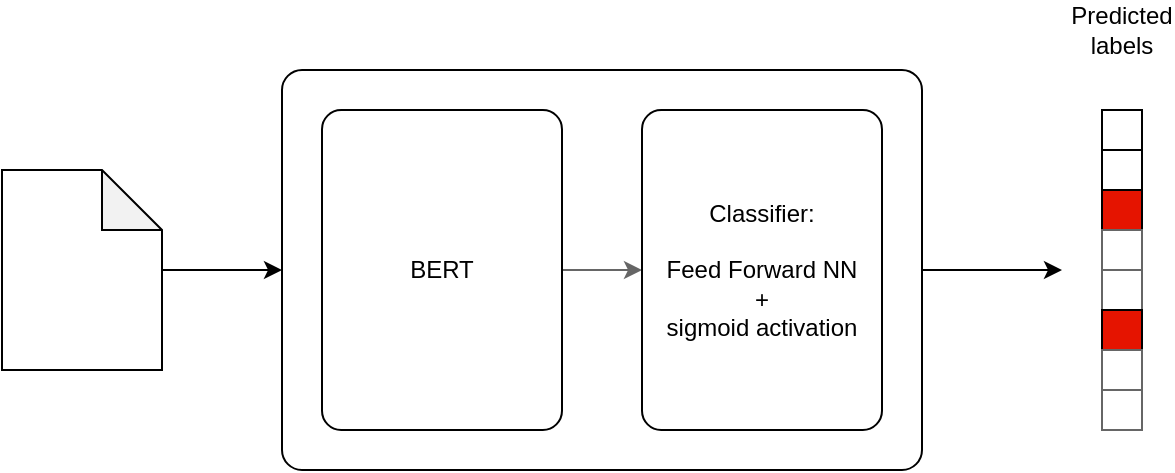 <mxfile version="15.2.7" type="device"><diagram id="S5rUGEZQCTpmKV0xd-0v" name="Page-1"><mxGraphModel dx="815" dy="472" grid="1" gridSize="10" guides="1" tooltips="1" connect="1" arrows="1" fold="1" page="1" pageScale="1" pageWidth="1100" pageHeight="850" math="0" shadow="0"><root><mxCell id="0"/><mxCell id="1" parent="0"/><mxCell id="sOFoK67AZkwPRnWaEK0Z-18" style="edgeStyle=orthogonalEdgeStyle;rounded=0;orthogonalLoop=1;jettySize=auto;html=1;exitX=1;exitY=0.5;exitDx=0;exitDy=0;" edge="1" parent="1" source="sOFoK67AZkwPRnWaEK0Z-5"><mxGeometry relative="1" as="geometry"><mxPoint x="720" y="400" as="targetPoint"/></mxGeometry></mxCell><mxCell id="sOFoK67AZkwPRnWaEK0Z-5" value="" style="rounded=1;whiteSpace=wrap;html=1;fillColor=none;arcSize=5;" vertex="1" parent="1"><mxGeometry x="330" y="300" width="320" height="200" as="geometry"/></mxCell><mxCell id="sOFoK67AZkwPRnWaEK0Z-7" style="edgeStyle=orthogonalEdgeStyle;rounded=0;orthogonalLoop=1;jettySize=auto;html=1;entryX=0;entryY=0.5;entryDx=0;entryDy=0;" edge="1" parent="1" source="sOFoK67AZkwPRnWaEK0Z-1" target="sOFoK67AZkwPRnWaEK0Z-5"><mxGeometry relative="1" as="geometry"/></mxCell><mxCell id="sOFoK67AZkwPRnWaEK0Z-1" value="" style="shape=note;whiteSpace=wrap;html=1;backgroundOutline=1;darkOpacity=0.05;fillColor=none;strokeColor=#000000;" vertex="1" parent="1"><mxGeometry x="190" y="350" width="80" height="100" as="geometry"/></mxCell><mxCell id="sOFoK67AZkwPRnWaEK0Z-6" style="edgeStyle=orthogonalEdgeStyle;rounded=0;orthogonalLoop=1;jettySize=auto;html=1;entryX=0;entryY=0.5;entryDx=0;entryDy=0;strokeColor=#666666;" edge="1" parent="1" source="sOFoK67AZkwPRnWaEK0Z-2" target="sOFoK67AZkwPRnWaEK0Z-3"><mxGeometry relative="1" as="geometry"/></mxCell><mxCell id="sOFoK67AZkwPRnWaEK0Z-2" value="BERT" style="rounded=1;whiteSpace=wrap;html=1;arcSize=8;" vertex="1" parent="1"><mxGeometry x="350" y="320" width="120" height="160" as="geometry"/></mxCell><mxCell id="sOFoK67AZkwPRnWaEK0Z-3" value="Classifier:&lt;br&gt;&lt;br&gt;Feed Forward NN&lt;br&gt;+&lt;br&gt;sigmoid activation" style="rounded=1;whiteSpace=wrap;html=1;arcSize=8;" vertex="1" parent="1"><mxGeometry x="510" y="320" width="120" height="160" as="geometry"/></mxCell><mxCell id="sOFoK67AZkwPRnWaEK0Z-9" value="" style="rounded=0;whiteSpace=wrap;html=1;fillColor=none;strokeColor=#000000;fontColor=#333333;" vertex="1" parent="1"><mxGeometry x="740" y="320" width="20" height="20" as="geometry"/></mxCell><mxCell id="sOFoK67AZkwPRnWaEK0Z-10" value="" style="rounded=0;whiteSpace=wrap;html=1;" vertex="1" parent="1"><mxGeometry x="740" y="340" width="20" height="20" as="geometry"/></mxCell><mxCell id="sOFoK67AZkwPRnWaEK0Z-11" value="" style="rounded=0;whiteSpace=wrap;html=1;fillColor=#e51400;strokeColor=#000000;fontColor=#ffffff;" vertex="1" parent="1"><mxGeometry x="740" y="360" width="20" height="20" as="geometry"/></mxCell><mxCell id="sOFoK67AZkwPRnWaEK0Z-12" value="" style="rounded=0;whiteSpace=wrap;html=1;fillColor=none;strokeColor=#666666;fontColor=#333333;" vertex="1" parent="1"><mxGeometry x="740" y="380" width="20" height="20" as="geometry"/></mxCell><mxCell id="sOFoK67AZkwPRnWaEK0Z-13" value="" style="rounded=0;whiteSpace=wrap;html=1;fillColor=none;strokeColor=#666666;fontColor=#333333;" vertex="1" parent="1"><mxGeometry x="740" y="400" width="20" height="20" as="geometry"/></mxCell><mxCell id="sOFoK67AZkwPRnWaEK0Z-14" value="" style="rounded=0;whiteSpace=wrap;html=1;fillColor=#e51400;strokeColor=#000000;fontColor=#ffffff;" vertex="1" parent="1"><mxGeometry x="740" y="420" width="20" height="20" as="geometry"/></mxCell><mxCell id="sOFoK67AZkwPRnWaEK0Z-15" value="" style="rounded=0;whiteSpace=wrap;html=1;fillColor=none;strokeColor=#666666;fontColor=#333333;" vertex="1" parent="1"><mxGeometry x="740" y="440" width="20" height="20" as="geometry"/></mxCell><mxCell id="sOFoK67AZkwPRnWaEK0Z-16" value="" style="rounded=0;whiteSpace=wrap;html=1;fillColor=none;strokeColor=#666666;fontColor=#333333;" vertex="1" parent="1"><mxGeometry x="740" y="460" width="20" height="20" as="geometry"/></mxCell><mxCell id="sOFoK67AZkwPRnWaEK0Z-17" value="Predicted labels" style="text;html=1;strokeColor=none;fillColor=none;align=center;verticalAlign=middle;whiteSpace=wrap;rounded=0;" vertex="1" parent="1"><mxGeometry x="730" y="270" width="40" height="20" as="geometry"/></mxCell></root></mxGraphModel></diagram></mxfile>
